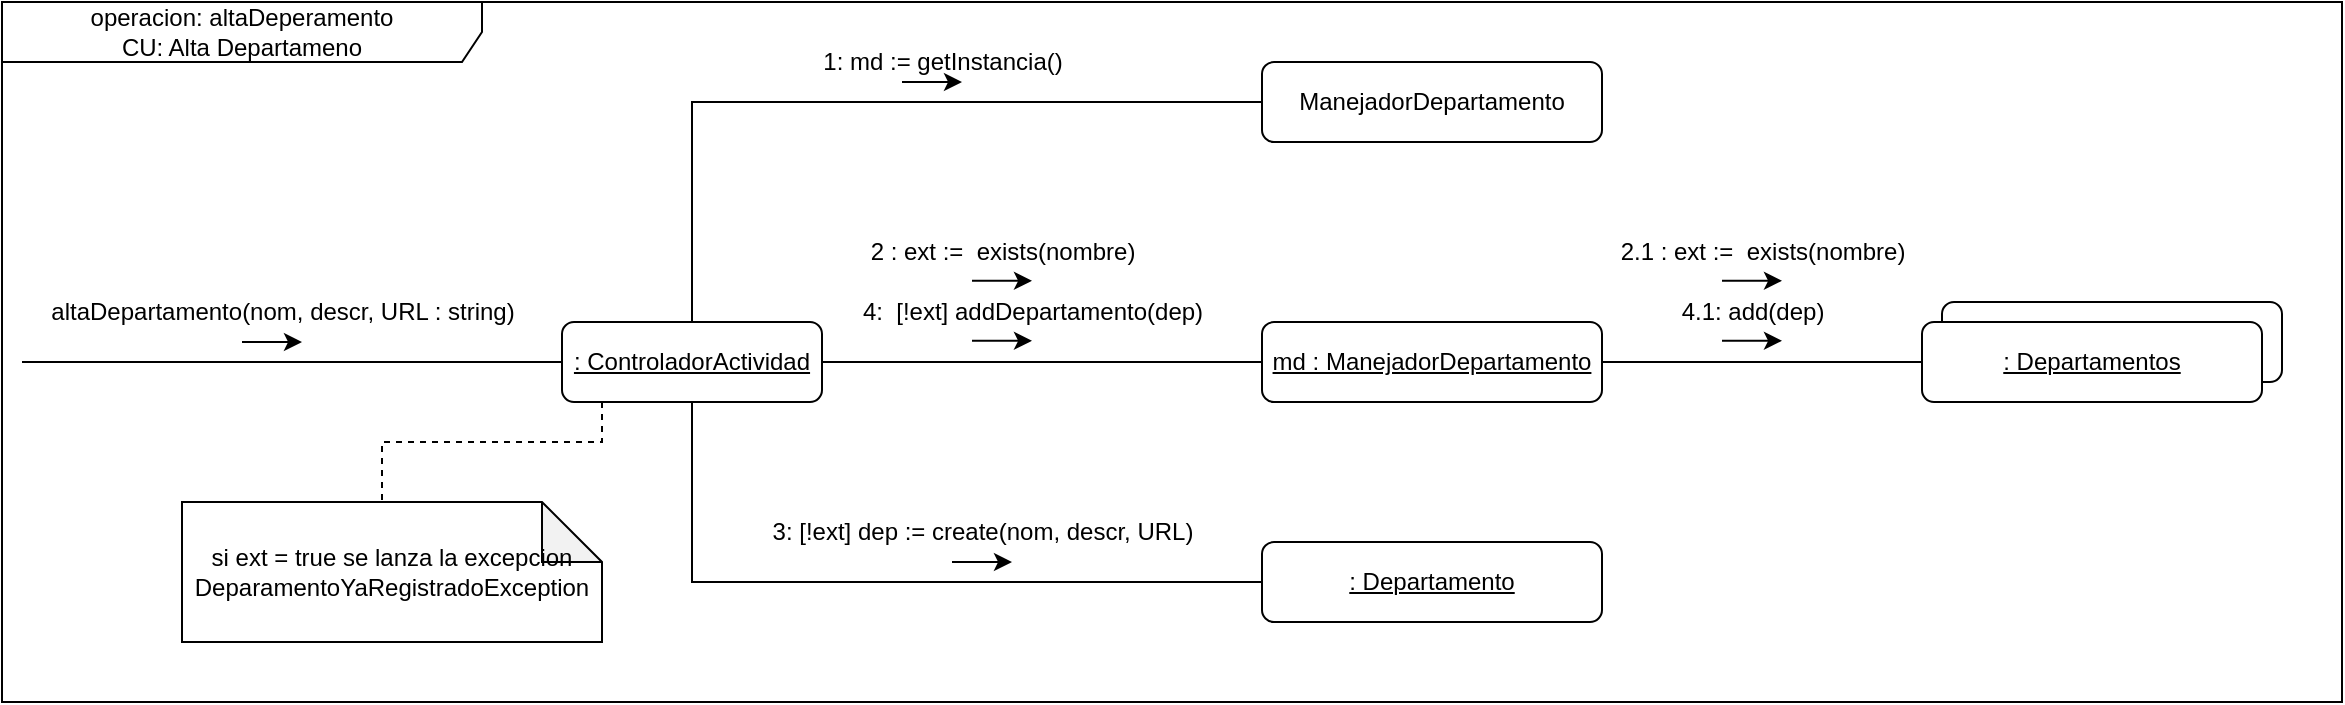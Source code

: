 <mxfile version="20.2.3" type="device"><diagram id="c-B5ZOVpr2nAaF0YUmjr" name="Página-1"><mxGraphModel dx="2012" dy="714" grid="1" gridSize="10" guides="1" tooltips="1" connect="1" arrows="1" fold="1" page="1" pageScale="1" pageWidth="827" pageHeight="1169" math="0" shadow="0"><root><mxCell id="0"/><mxCell id="1" parent="0"/><mxCell id="Q990AK9xBYl_vJA71o4x-22" value="operacion: altaDeperamento&lt;br&gt;CU: Alta Departameno" style="shape=umlFrame;whiteSpace=wrap;html=1;width=240;height=30;" parent="1" vertex="1"><mxGeometry x="-70" y="80" width="1170" height="350" as="geometry"/></mxCell><mxCell id="Q990AK9xBYl_vJA71o4x-2" style="edgeStyle=orthogonalEdgeStyle;rounded=0;orthogonalLoop=1;jettySize=auto;html=1;endArrow=none;endFill=0;" parent="1" source="Q990AK9xBYl_vJA71o4x-1" edge="1"><mxGeometry relative="1" as="geometry"><mxPoint x="-60" y="260" as="targetPoint"/></mxGeometry></mxCell><mxCell id="Q990AK9xBYl_vJA71o4x-7" style="edgeStyle=orthogonalEdgeStyle;rounded=0;orthogonalLoop=1;jettySize=auto;html=1;entryX=0;entryY=0.5;entryDx=0;entryDy=0;endArrow=none;endFill=0;exitX=0.5;exitY=0;exitDx=0;exitDy=0;" parent="1" source="Q990AK9xBYl_vJA71o4x-1" target="Q990AK9xBYl_vJA71o4x-5" edge="1"><mxGeometry relative="1" as="geometry"/></mxCell><mxCell id="Q990AK9xBYl_vJA71o4x-10" style="edgeStyle=orthogonalEdgeStyle;rounded=0;orthogonalLoop=1;jettySize=auto;html=1;entryX=0;entryY=0.5;entryDx=0;entryDy=0;endArrow=none;endFill=0;exitX=0.5;exitY=1;exitDx=0;exitDy=0;" parent="1" source="Q990AK9xBYl_vJA71o4x-1" target="Q990AK9xBYl_vJA71o4x-9" edge="1"><mxGeometry relative="1" as="geometry"/></mxCell><mxCell id="Q990AK9xBYl_vJA71o4x-11" style="edgeStyle=orthogonalEdgeStyle;rounded=0;orthogonalLoop=1;jettySize=auto;html=1;entryX=0;entryY=0.5;entryDx=0;entryDy=0;endArrow=none;endFill=0;" parent="1" source="Q990AK9xBYl_vJA71o4x-1" target="Q990AK9xBYl_vJA71o4x-6" edge="1"><mxGeometry relative="1" as="geometry"/></mxCell><mxCell id="Q990AK9xBYl_vJA71o4x-21" style="edgeStyle=orthogonalEdgeStyle;rounded=0;orthogonalLoop=1;jettySize=auto;html=1;entryX=0;entryY=0;entryDx=90;entryDy=0;entryPerimeter=0;endArrow=none;endFill=0;dashed=1;" parent="1" source="Q990AK9xBYl_vJA71o4x-1" target="Q990AK9xBYl_vJA71o4x-20" edge="1"><mxGeometry relative="1" as="geometry"><Array as="points"><mxPoint x="230" y="300"/><mxPoint x="120" y="300"/><mxPoint x="120" y="330"/></Array></mxGeometry></mxCell><mxCell id="Q990AK9xBYl_vJA71o4x-1" value="&lt;u&gt;: ControladorActividad&lt;/u&gt;" style="rounded=1;whiteSpace=wrap;html=1;" parent="1" vertex="1"><mxGeometry x="210" y="240" width="130" height="40" as="geometry"/></mxCell><mxCell id="Q990AK9xBYl_vJA71o4x-3" value="altaDepartamento(nom, descr, URL : string)" style="text;html=1;align=center;verticalAlign=middle;resizable=0;points=[];autosize=1;strokeColor=none;fillColor=none;" parent="1" vertex="1"><mxGeometry x="-60" y="220" width="260" height="30" as="geometry"/></mxCell><mxCell id="Q990AK9xBYl_vJA71o4x-4" value="" style="endArrow=classic;html=1;rounded=0;" parent="1" edge="1"><mxGeometry width="50" height="50" relative="1" as="geometry"><mxPoint x="50" y="250" as="sourcePoint"/><mxPoint x="80" y="250" as="targetPoint"/></mxGeometry></mxCell><mxCell id="Q990AK9xBYl_vJA71o4x-5" value="ManejadorDepartamento" style="rounded=1;whiteSpace=wrap;html=1;" parent="1" vertex="1"><mxGeometry x="560" y="110" width="170" height="40" as="geometry"/></mxCell><mxCell id="RKlTJDQlO7f5EsjDzpmm-4" style="edgeStyle=orthogonalEdgeStyle;rounded=0;orthogonalLoop=1;jettySize=auto;html=1;entryX=0;entryY=0.5;entryDx=0;entryDy=0;endArrow=none;endFill=0;" edge="1" parent="1" source="Q990AK9xBYl_vJA71o4x-6" target="RKlTJDQlO7f5EsjDzpmm-1"><mxGeometry relative="1" as="geometry"/></mxCell><mxCell id="Q990AK9xBYl_vJA71o4x-6" value="&lt;u&gt;md : ManejadorDepartamento&lt;/u&gt;" style="rounded=1;whiteSpace=wrap;html=1;" parent="1" vertex="1"><mxGeometry x="560" y="240" width="170" height="40" as="geometry"/></mxCell><mxCell id="Q990AK9xBYl_vJA71o4x-8" value="1: md := getInstancia()" style="text;html=1;align=center;verticalAlign=middle;resizable=0;points=[];autosize=1;strokeColor=none;fillColor=none;" parent="1" vertex="1"><mxGeometry x="330" y="95" width="140" height="30" as="geometry"/></mxCell><mxCell id="Q990AK9xBYl_vJA71o4x-9" value="&lt;u&gt;: Departamento&lt;/u&gt;" style="rounded=1;whiteSpace=wrap;html=1;" parent="1" vertex="1"><mxGeometry x="560" y="350" width="170" height="40" as="geometry"/></mxCell><mxCell id="Q990AK9xBYl_vJA71o4x-12" value="2 : ext :=&amp;nbsp; exists(nombre)" style="text;html=1;align=center;verticalAlign=middle;resizable=0;points=[];autosize=1;strokeColor=none;fillColor=none;" parent="1" vertex="1"><mxGeometry x="350" y="190" width="160" height="30" as="geometry"/></mxCell><mxCell id="Q990AK9xBYl_vJA71o4x-13" value="4:&amp;nbsp; [!ext] addDepartamento(dep)" style="text;html=1;align=center;verticalAlign=middle;resizable=0;points=[];autosize=1;strokeColor=none;fillColor=none;" parent="1" vertex="1"><mxGeometry x="350" y="220" width="190" height="30" as="geometry"/></mxCell><mxCell id="Q990AK9xBYl_vJA71o4x-14" value="3: [!ext] dep := create(nom, descr, URL)" style="text;html=1;align=center;verticalAlign=middle;resizable=0;points=[];autosize=1;strokeColor=none;fillColor=none;" parent="1" vertex="1"><mxGeometry x="305" y="330" width="230" height="30" as="geometry"/></mxCell><mxCell id="Q990AK9xBYl_vJA71o4x-16" value="" style="endArrow=classic;html=1;rounded=0;" parent="1" edge="1"><mxGeometry width="50" height="50" relative="1" as="geometry"><mxPoint x="380" y="120" as="sourcePoint"/><mxPoint x="410" y="120" as="targetPoint"/></mxGeometry></mxCell><mxCell id="Q990AK9xBYl_vJA71o4x-17" value="" style="endArrow=classic;html=1;rounded=0;" parent="1" edge="1"><mxGeometry width="50" height="50" relative="1" as="geometry"><mxPoint x="415" y="219.43" as="sourcePoint"/><mxPoint x="445" y="219.43" as="targetPoint"/></mxGeometry></mxCell><mxCell id="Q990AK9xBYl_vJA71o4x-18" value="" style="endArrow=classic;html=1;rounded=0;" parent="1" edge="1"><mxGeometry width="50" height="50" relative="1" as="geometry"><mxPoint x="415" y="249.43" as="sourcePoint"/><mxPoint x="445" y="249.43" as="targetPoint"/></mxGeometry></mxCell><mxCell id="Q990AK9xBYl_vJA71o4x-19" value="" style="endArrow=classic;html=1;rounded=0;" parent="1" edge="1"><mxGeometry width="50" height="50" relative="1" as="geometry"><mxPoint x="405" y="360" as="sourcePoint"/><mxPoint x="435" y="360" as="targetPoint"/></mxGeometry></mxCell><mxCell id="Q990AK9xBYl_vJA71o4x-20" value="si ext = true se lanza la excepcion DeparamentoYaRegistradoException" style="shape=note;whiteSpace=wrap;html=1;backgroundOutline=1;darkOpacity=0.05;" parent="1" vertex="1"><mxGeometry x="20" y="330" width="210" height="70" as="geometry"/></mxCell><mxCell id="RKlTJDQlO7f5EsjDzpmm-3" value="" style="group" vertex="1" connectable="0" parent="1"><mxGeometry x="890" y="230" width="180" height="50" as="geometry"/></mxCell><mxCell id="RKlTJDQlO7f5EsjDzpmm-2" value="" style="rounded=1;whiteSpace=wrap;html=1;" vertex="1" parent="RKlTJDQlO7f5EsjDzpmm-3"><mxGeometry x="10" width="170" height="40" as="geometry"/></mxCell><mxCell id="RKlTJDQlO7f5EsjDzpmm-1" value="&lt;u&gt;: Departamentos&lt;/u&gt;" style="rounded=1;whiteSpace=wrap;html=1;" vertex="1" parent="RKlTJDQlO7f5EsjDzpmm-3"><mxGeometry y="10" width="170" height="40" as="geometry"/></mxCell><mxCell id="RKlTJDQlO7f5EsjDzpmm-5" value="2.1 : ext :=&amp;nbsp; exists(nombre)" style="text;html=1;align=center;verticalAlign=middle;resizable=0;points=[];autosize=1;strokeColor=none;fillColor=none;" vertex="1" parent="1"><mxGeometry x="725" y="190" width="170" height="30" as="geometry"/></mxCell><mxCell id="RKlTJDQlO7f5EsjDzpmm-6" value="4.1: add(dep)" style="text;html=1;align=center;verticalAlign=middle;resizable=0;points=[];autosize=1;strokeColor=none;fillColor=none;" vertex="1" parent="1"><mxGeometry x="760" y="220" width="90" height="30" as="geometry"/></mxCell><mxCell id="RKlTJDQlO7f5EsjDzpmm-7" value="" style="endArrow=classic;html=1;rounded=0;" edge="1" parent="1"><mxGeometry width="50" height="50" relative="1" as="geometry"><mxPoint x="790" y="249.43" as="sourcePoint"/><mxPoint x="820" y="249.43" as="targetPoint"/></mxGeometry></mxCell><mxCell id="RKlTJDQlO7f5EsjDzpmm-8" value="" style="endArrow=classic;html=1;rounded=0;" edge="1" parent="1"><mxGeometry width="50" height="50" relative="1" as="geometry"><mxPoint x="790" y="219.43" as="sourcePoint"/><mxPoint x="820" y="219.43" as="targetPoint"/></mxGeometry></mxCell></root></mxGraphModel></diagram></mxfile>